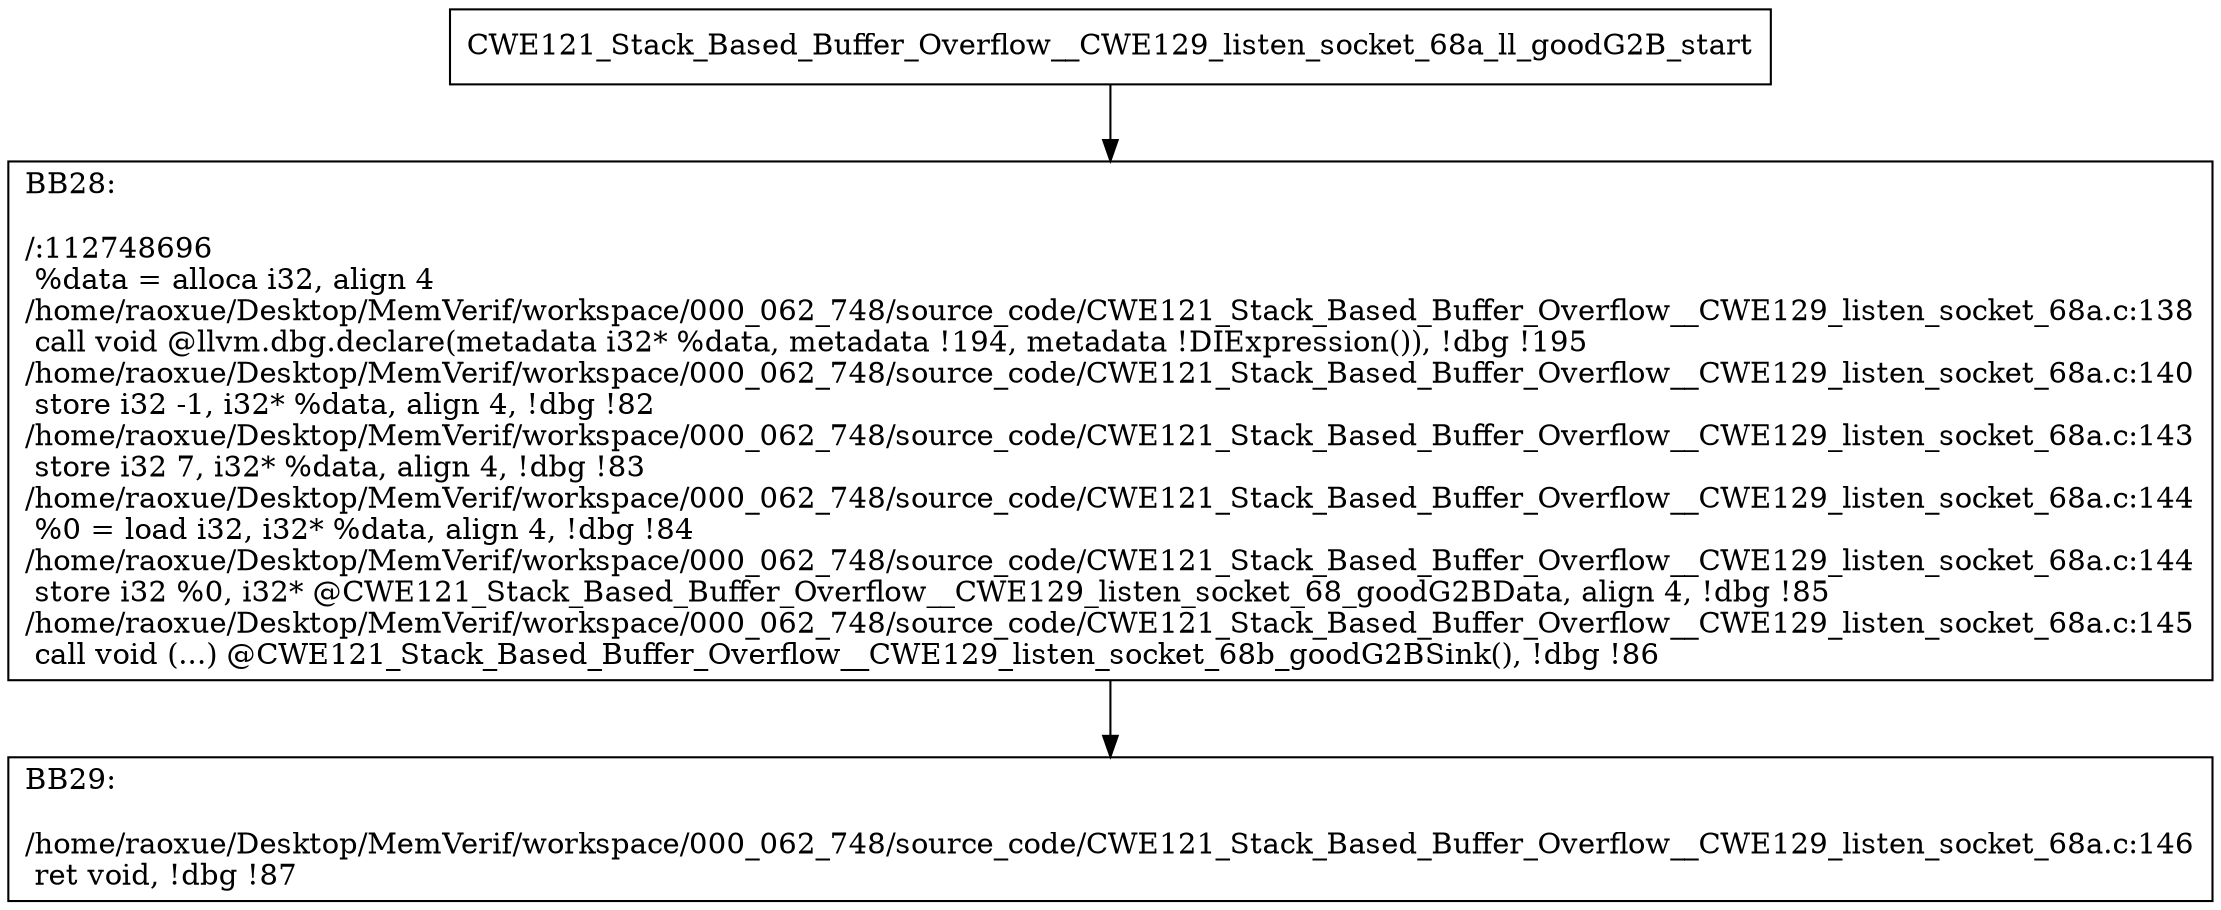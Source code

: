 digraph "CFG for'CWE121_Stack_Based_Buffer_Overflow__CWE129_listen_socket_68a_ll_goodG2B' function" {
	BBCWE121_Stack_Based_Buffer_Overflow__CWE129_listen_socket_68a_ll_goodG2B_start[shape=record,label="{CWE121_Stack_Based_Buffer_Overflow__CWE129_listen_socket_68a_ll_goodG2B_start}"];
	BBCWE121_Stack_Based_Buffer_Overflow__CWE129_listen_socket_68a_ll_goodG2B_start-> CWE121_Stack_Based_Buffer_Overflow__CWE129_listen_socket_68a_ll_goodG2BBB28;
	CWE121_Stack_Based_Buffer_Overflow__CWE129_listen_socket_68a_ll_goodG2BBB28 [shape=record, label="{BB28:\l\l/:112748696\l
  %data = alloca i32, align 4\l
/home/raoxue/Desktop/MemVerif/workspace/000_062_748/source_code/CWE121_Stack_Based_Buffer_Overflow__CWE129_listen_socket_68a.c:138\l
  call void @llvm.dbg.declare(metadata i32* %data, metadata !194, metadata !DIExpression()), !dbg !195\l
/home/raoxue/Desktop/MemVerif/workspace/000_062_748/source_code/CWE121_Stack_Based_Buffer_Overflow__CWE129_listen_socket_68a.c:140\l
  store i32 -1, i32* %data, align 4, !dbg !82\l
/home/raoxue/Desktop/MemVerif/workspace/000_062_748/source_code/CWE121_Stack_Based_Buffer_Overflow__CWE129_listen_socket_68a.c:143\l
  store i32 7, i32* %data, align 4, !dbg !83\l
/home/raoxue/Desktop/MemVerif/workspace/000_062_748/source_code/CWE121_Stack_Based_Buffer_Overflow__CWE129_listen_socket_68a.c:144\l
  %0 = load i32, i32* %data, align 4, !dbg !84\l
/home/raoxue/Desktop/MemVerif/workspace/000_062_748/source_code/CWE121_Stack_Based_Buffer_Overflow__CWE129_listen_socket_68a.c:144\l
  store i32 %0, i32* @CWE121_Stack_Based_Buffer_Overflow__CWE129_listen_socket_68_goodG2BData, align 4, !dbg !85\l
/home/raoxue/Desktop/MemVerif/workspace/000_062_748/source_code/CWE121_Stack_Based_Buffer_Overflow__CWE129_listen_socket_68a.c:145\l
  call void (...) @CWE121_Stack_Based_Buffer_Overflow__CWE129_listen_socket_68b_goodG2BSink(), !dbg !86\l
}"];
	CWE121_Stack_Based_Buffer_Overflow__CWE129_listen_socket_68a_ll_goodG2BBB28-> CWE121_Stack_Based_Buffer_Overflow__CWE129_listen_socket_68a_ll_goodG2BBB29;
	CWE121_Stack_Based_Buffer_Overflow__CWE129_listen_socket_68a_ll_goodG2BBB29 [shape=record, label="{BB29:\l\l/home/raoxue/Desktop/MemVerif/workspace/000_062_748/source_code/CWE121_Stack_Based_Buffer_Overflow__CWE129_listen_socket_68a.c:146\l
  ret void, !dbg !87\l
}"];
}
